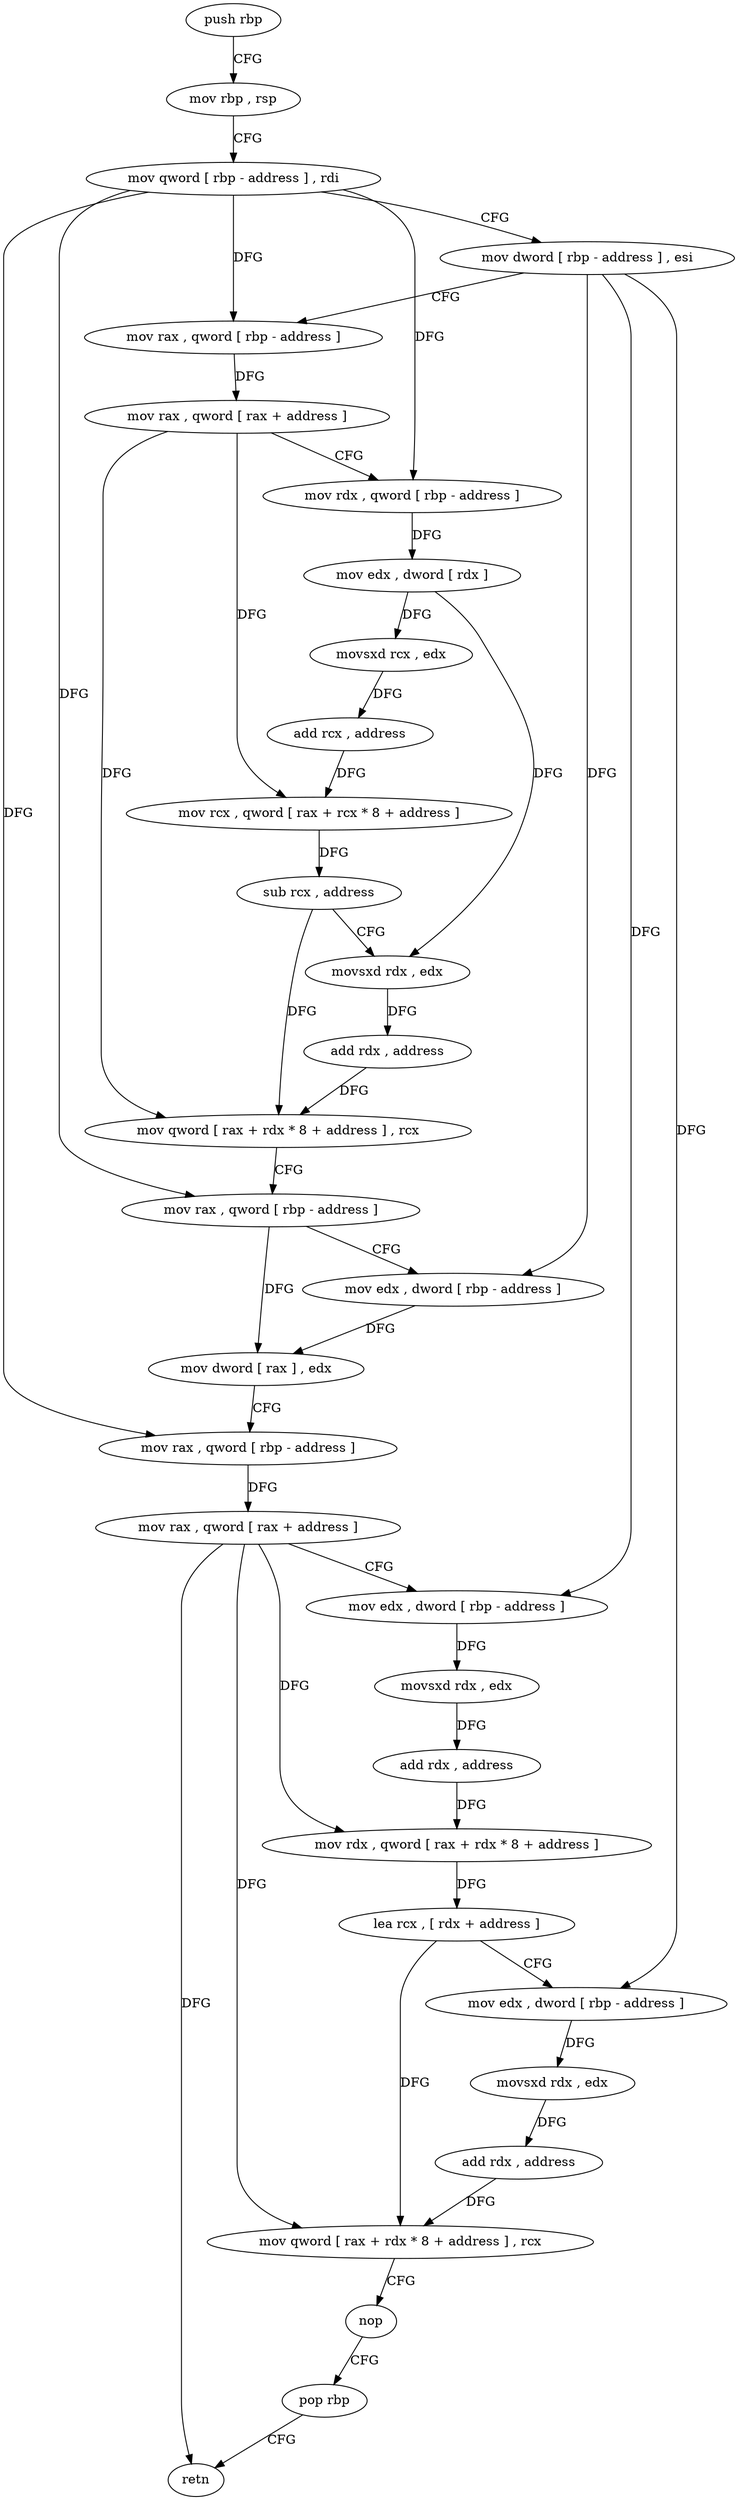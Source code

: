 digraph "func" {
"83556" [label = "push rbp" ]
"83557" [label = "mov rbp , rsp" ]
"83560" [label = "mov qword [ rbp - address ] , rdi" ]
"83564" [label = "mov dword [ rbp - address ] , esi" ]
"83567" [label = "mov rax , qword [ rbp - address ]" ]
"83571" [label = "mov rax , qword [ rax + address ]" ]
"83575" [label = "mov rdx , qword [ rbp - address ]" ]
"83579" [label = "mov edx , dword [ rdx ]" ]
"83581" [label = "movsxd rcx , edx" ]
"83584" [label = "add rcx , address" ]
"83588" [label = "mov rcx , qword [ rax + rcx * 8 + address ]" ]
"83593" [label = "sub rcx , address" ]
"83597" [label = "movsxd rdx , edx" ]
"83600" [label = "add rdx , address" ]
"83604" [label = "mov qword [ rax + rdx * 8 + address ] , rcx" ]
"83609" [label = "mov rax , qword [ rbp - address ]" ]
"83613" [label = "mov edx , dword [ rbp - address ]" ]
"83616" [label = "mov dword [ rax ] , edx" ]
"83618" [label = "mov rax , qword [ rbp - address ]" ]
"83622" [label = "mov rax , qword [ rax + address ]" ]
"83626" [label = "mov edx , dword [ rbp - address ]" ]
"83629" [label = "movsxd rdx , edx" ]
"83632" [label = "add rdx , address" ]
"83636" [label = "mov rdx , qword [ rax + rdx * 8 + address ]" ]
"83641" [label = "lea rcx , [ rdx + address ]" ]
"83645" [label = "mov edx , dword [ rbp - address ]" ]
"83648" [label = "movsxd rdx , edx" ]
"83651" [label = "add rdx , address" ]
"83655" [label = "mov qword [ rax + rdx * 8 + address ] , rcx" ]
"83660" [label = "nop" ]
"83661" [label = "pop rbp" ]
"83662" [label = "retn" ]
"83556" -> "83557" [ label = "CFG" ]
"83557" -> "83560" [ label = "CFG" ]
"83560" -> "83564" [ label = "CFG" ]
"83560" -> "83567" [ label = "DFG" ]
"83560" -> "83575" [ label = "DFG" ]
"83560" -> "83609" [ label = "DFG" ]
"83560" -> "83618" [ label = "DFG" ]
"83564" -> "83567" [ label = "CFG" ]
"83564" -> "83613" [ label = "DFG" ]
"83564" -> "83626" [ label = "DFG" ]
"83564" -> "83645" [ label = "DFG" ]
"83567" -> "83571" [ label = "DFG" ]
"83571" -> "83575" [ label = "CFG" ]
"83571" -> "83588" [ label = "DFG" ]
"83571" -> "83604" [ label = "DFG" ]
"83575" -> "83579" [ label = "DFG" ]
"83579" -> "83581" [ label = "DFG" ]
"83579" -> "83597" [ label = "DFG" ]
"83581" -> "83584" [ label = "DFG" ]
"83584" -> "83588" [ label = "DFG" ]
"83588" -> "83593" [ label = "DFG" ]
"83593" -> "83597" [ label = "CFG" ]
"83593" -> "83604" [ label = "DFG" ]
"83597" -> "83600" [ label = "DFG" ]
"83600" -> "83604" [ label = "DFG" ]
"83604" -> "83609" [ label = "CFG" ]
"83609" -> "83613" [ label = "CFG" ]
"83609" -> "83616" [ label = "DFG" ]
"83613" -> "83616" [ label = "DFG" ]
"83616" -> "83618" [ label = "CFG" ]
"83618" -> "83622" [ label = "DFG" ]
"83622" -> "83626" [ label = "CFG" ]
"83622" -> "83636" [ label = "DFG" ]
"83622" -> "83655" [ label = "DFG" ]
"83622" -> "83662" [ label = "DFG" ]
"83626" -> "83629" [ label = "DFG" ]
"83629" -> "83632" [ label = "DFG" ]
"83632" -> "83636" [ label = "DFG" ]
"83636" -> "83641" [ label = "DFG" ]
"83641" -> "83645" [ label = "CFG" ]
"83641" -> "83655" [ label = "DFG" ]
"83645" -> "83648" [ label = "DFG" ]
"83648" -> "83651" [ label = "DFG" ]
"83651" -> "83655" [ label = "DFG" ]
"83655" -> "83660" [ label = "CFG" ]
"83660" -> "83661" [ label = "CFG" ]
"83661" -> "83662" [ label = "CFG" ]
}
